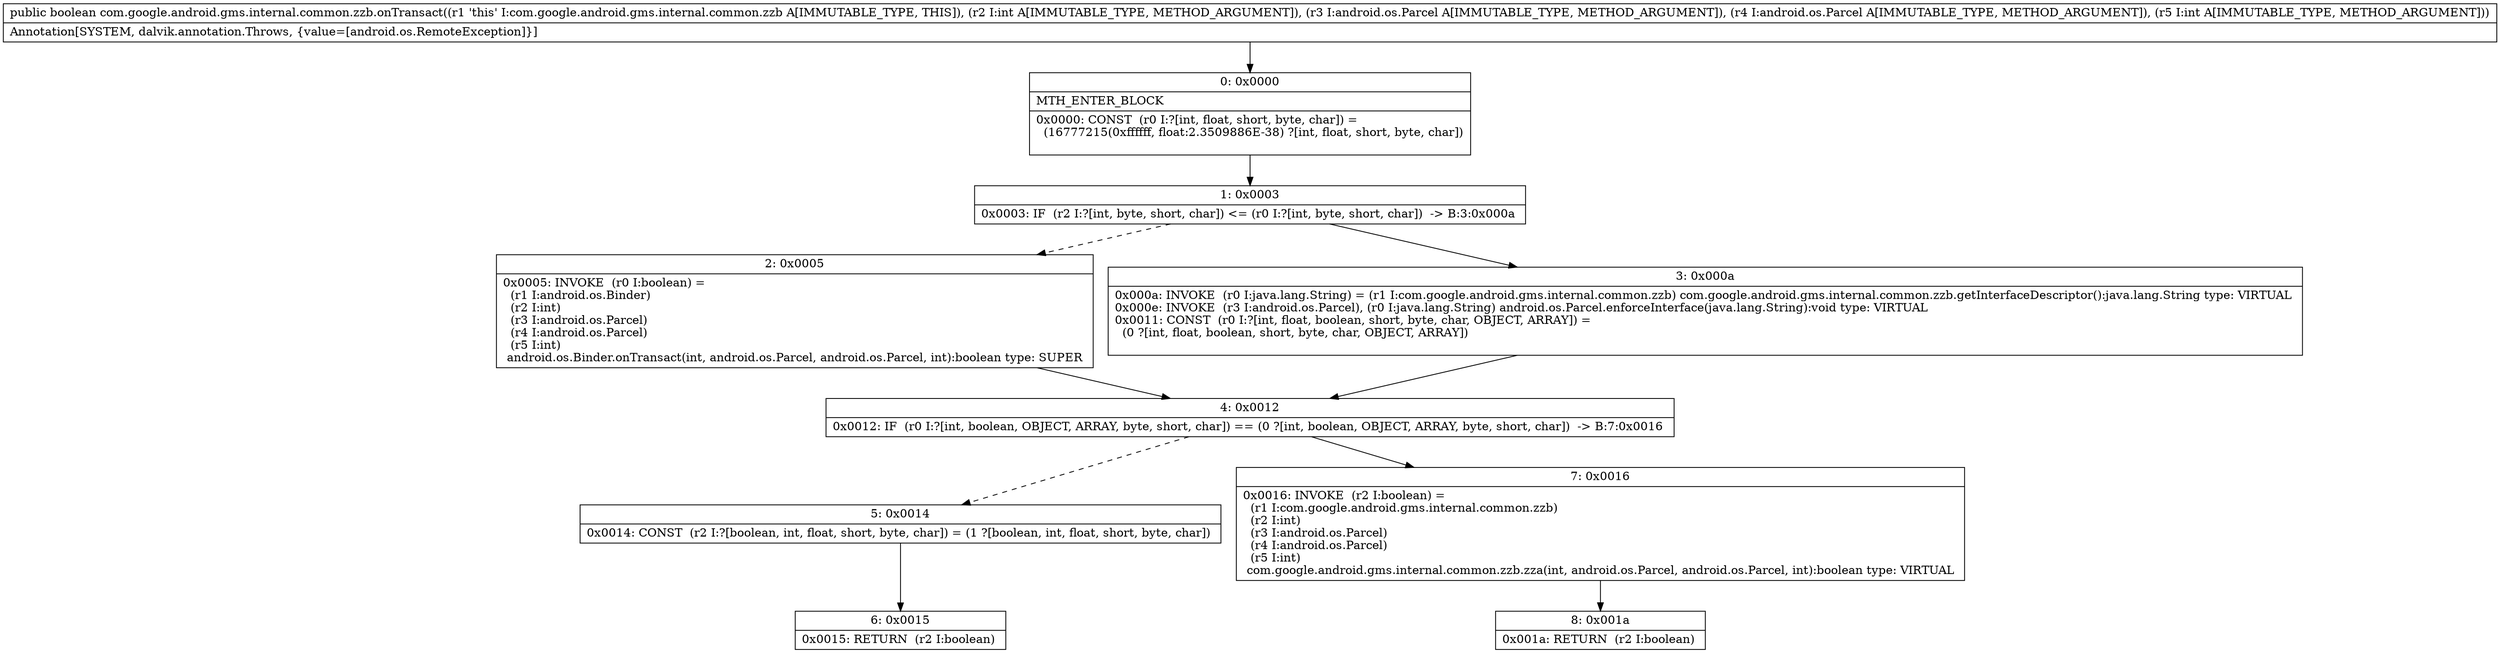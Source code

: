 digraph "CFG forcom.google.android.gms.internal.common.zzb.onTransact(ILandroid\/os\/Parcel;Landroid\/os\/Parcel;I)Z" {
Node_0 [shape=record,label="{0\:\ 0x0000|MTH_ENTER_BLOCK\l|0x0000: CONST  (r0 I:?[int, float, short, byte, char]) = \l  (16777215(0xffffff, float:2.3509886E\-38) ?[int, float, short, byte, char])\l \l}"];
Node_1 [shape=record,label="{1\:\ 0x0003|0x0003: IF  (r2 I:?[int, byte, short, char]) \<= (r0 I:?[int, byte, short, char])  \-\> B:3:0x000a \l}"];
Node_2 [shape=record,label="{2\:\ 0x0005|0x0005: INVOKE  (r0 I:boolean) = \l  (r1 I:android.os.Binder)\l  (r2 I:int)\l  (r3 I:android.os.Parcel)\l  (r4 I:android.os.Parcel)\l  (r5 I:int)\l android.os.Binder.onTransact(int, android.os.Parcel, android.os.Parcel, int):boolean type: SUPER \l}"];
Node_3 [shape=record,label="{3\:\ 0x000a|0x000a: INVOKE  (r0 I:java.lang.String) = (r1 I:com.google.android.gms.internal.common.zzb) com.google.android.gms.internal.common.zzb.getInterfaceDescriptor():java.lang.String type: VIRTUAL \l0x000e: INVOKE  (r3 I:android.os.Parcel), (r0 I:java.lang.String) android.os.Parcel.enforceInterface(java.lang.String):void type: VIRTUAL \l0x0011: CONST  (r0 I:?[int, float, boolean, short, byte, char, OBJECT, ARRAY]) = \l  (0 ?[int, float, boolean, short, byte, char, OBJECT, ARRAY])\l \l}"];
Node_4 [shape=record,label="{4\:\ 0x0012|0x0012: IF  (r0 I:?[int, boolean, OBJECT, ARRAY, byte, short, char]) == (0 ?[int, boolean, OBJECT, ARRAY, byte, short, char])  \-\> B:7:0x0016 \l}"];
Node_5 [shape=record,label="{5\:\ 0x0014|0x0014: CONST  (r2 I:?[boolean, int, float, short, byte, char]) = (1 ?[boolean, int, float, short, byte, char]) \l}"];
Node_6 [shape=record,label="{6\:\ 0x0015|0x0015: RETURN  (r2 I:boolean) \l}"];
Node_7 [shape=record,label="{7\:\ 0x0016|0x0016: INVOKE  (r2 I:boolean) = \l  (r1 I:com.google.android.gms.internal.common.zzb)\l  (r2 I:int)\l  (r3 I:android.os.Parcel)\l  (r4 I:android.os.Parcel)\l  (r5 I:int)\l com.google.android.gms.internal.common.zzb.zza(int, android.os.Parcel, android.os.Parcel, int):boolean type: VIRTUAL \l}"];
Node_8 [shape=record,label="{8\:\ 0x001a|0x001a: RETURN  (r2 I:boolean) \l}"];
MethodNode[shape=record,label="{public boolean com.google.android.gms.internal.common.zzb.onTransact((r1 'this' I:com.google.android.gms.internal.common.zzb A[IMMUTABLE_TYPE, THIS]), (r2 I:int A[IMMUTABLE_TYPE, METHOD_ARGUMENT]), (r3 I:android.os.Parcel A[IMMUTABLE_TYPE, METHOD_ARGUMENT]), (r4 I:android.os.Parcel A[IMMUTABLE_TYPE, METHOD_ARGUMENT]), (r5 I:int A[IMMUTABLE_TYPE, METHOD_ARGUMENT]))  | Annotation[SYSTEM, dalvik.annotation.Throws, \{value=[android.os.RemoteException]\}]\l}"];
MethodNode -> Node_0;
Node_0 -> Node_1;
Node_1 -> Node_2[style=dashed];
Node_1 -> Node_3;
Node_2 -> Node_4;
Node_3 -> Node_4;
Node_4 -> Node_5[style=dashed];
Node_4 -> Node_7;
Node_5 -> Node_6;
Node_7 -> Node_8;
}

